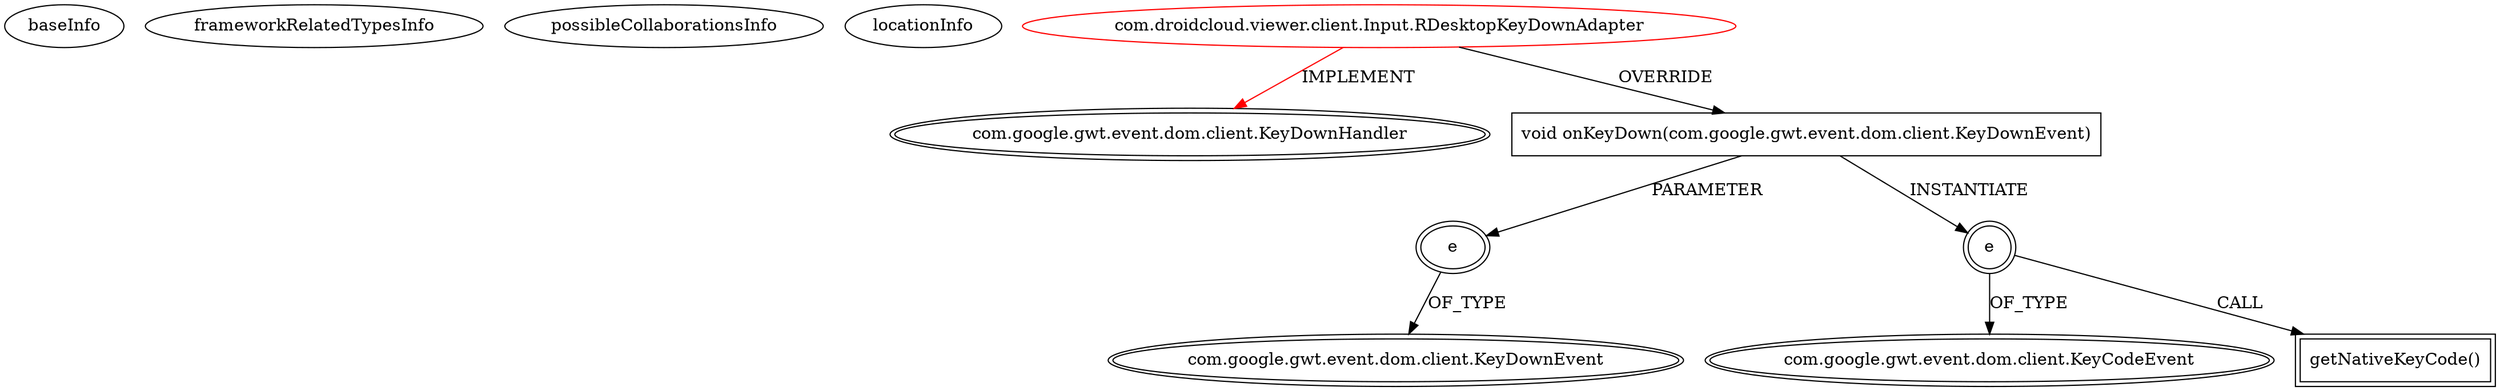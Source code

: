 digraph {
baseInfo[graphId=833,category="extension_graph",isAnonymous=false,possibleRelation=false]
frameworkRelatedTypesInfo[0="com.google.gwt.event.dom.client.KeyDownHandler"]
possibleCollaborationsInfo[]
locationInfo[projectName="betacraft-RdpGwtClient",filePath="/betacraft-RdpGwtClient/RdpGwtClient-master/src/com/droidcloud/viewer/client/Input.java",contextSignature="RDesktopKeyDownAdapter",graphId="833"]
0[label="com.droidcloud.viewer.client.Input.RDesktopKeyDownAdapter",vertexType="ROOT_CLIENT_CLASS_DECLARATION",isFrameworkType=false,color=red]
1[label="com.google.gwt.event.dom.client.KeyDownHandler",vertexType="FRAMEWORK_INTERFACE_TYPE",isFrameworkType=true,peripheries=2]
2[label="void onKeyDown(com.google.gwt.event.dom.client.KeyDownEvent)",vertexType="OVERRIDING_METHOD_DECLARATION",isFrameworkType=false,shape=box]
3[label="e",vertexType="PARAMETER_DECLARATION",isFrameworkType=true,peripheries=2]
4[label="com.google.gwt.event.dom.client.KeyDownEvent",vertexType="FRAMEWORK_CLASS_TYPE",isFrameworkType=true,peripheries=2]
5[label="e",vertexType="VARIABLE_EXPRESION",isFrameworkType=true,peripheries=2,shape=circle]
7[label="com.google.gwt.event.dom.client.KeyCodeEvent",vertexType="FRAMEWORK_CLASS_TYPE",isFrameworkType=true,peripheries=2]
6[label="getNativeKeyCode()",vertexType="INSIDE_CALL",isFrameworkType=true,peripheries=2,shape=box]
0->1[label="IMPLEMENT",color=red]
0->2[label="OVERRIDE"]
3->4[label="OF_TYPE"]
2->3[label="PARAMETER"]
2->5[label="INSTANTIATE"]
5->7[label="OF_TYPE"]
5->6[label="CALL"]
}
